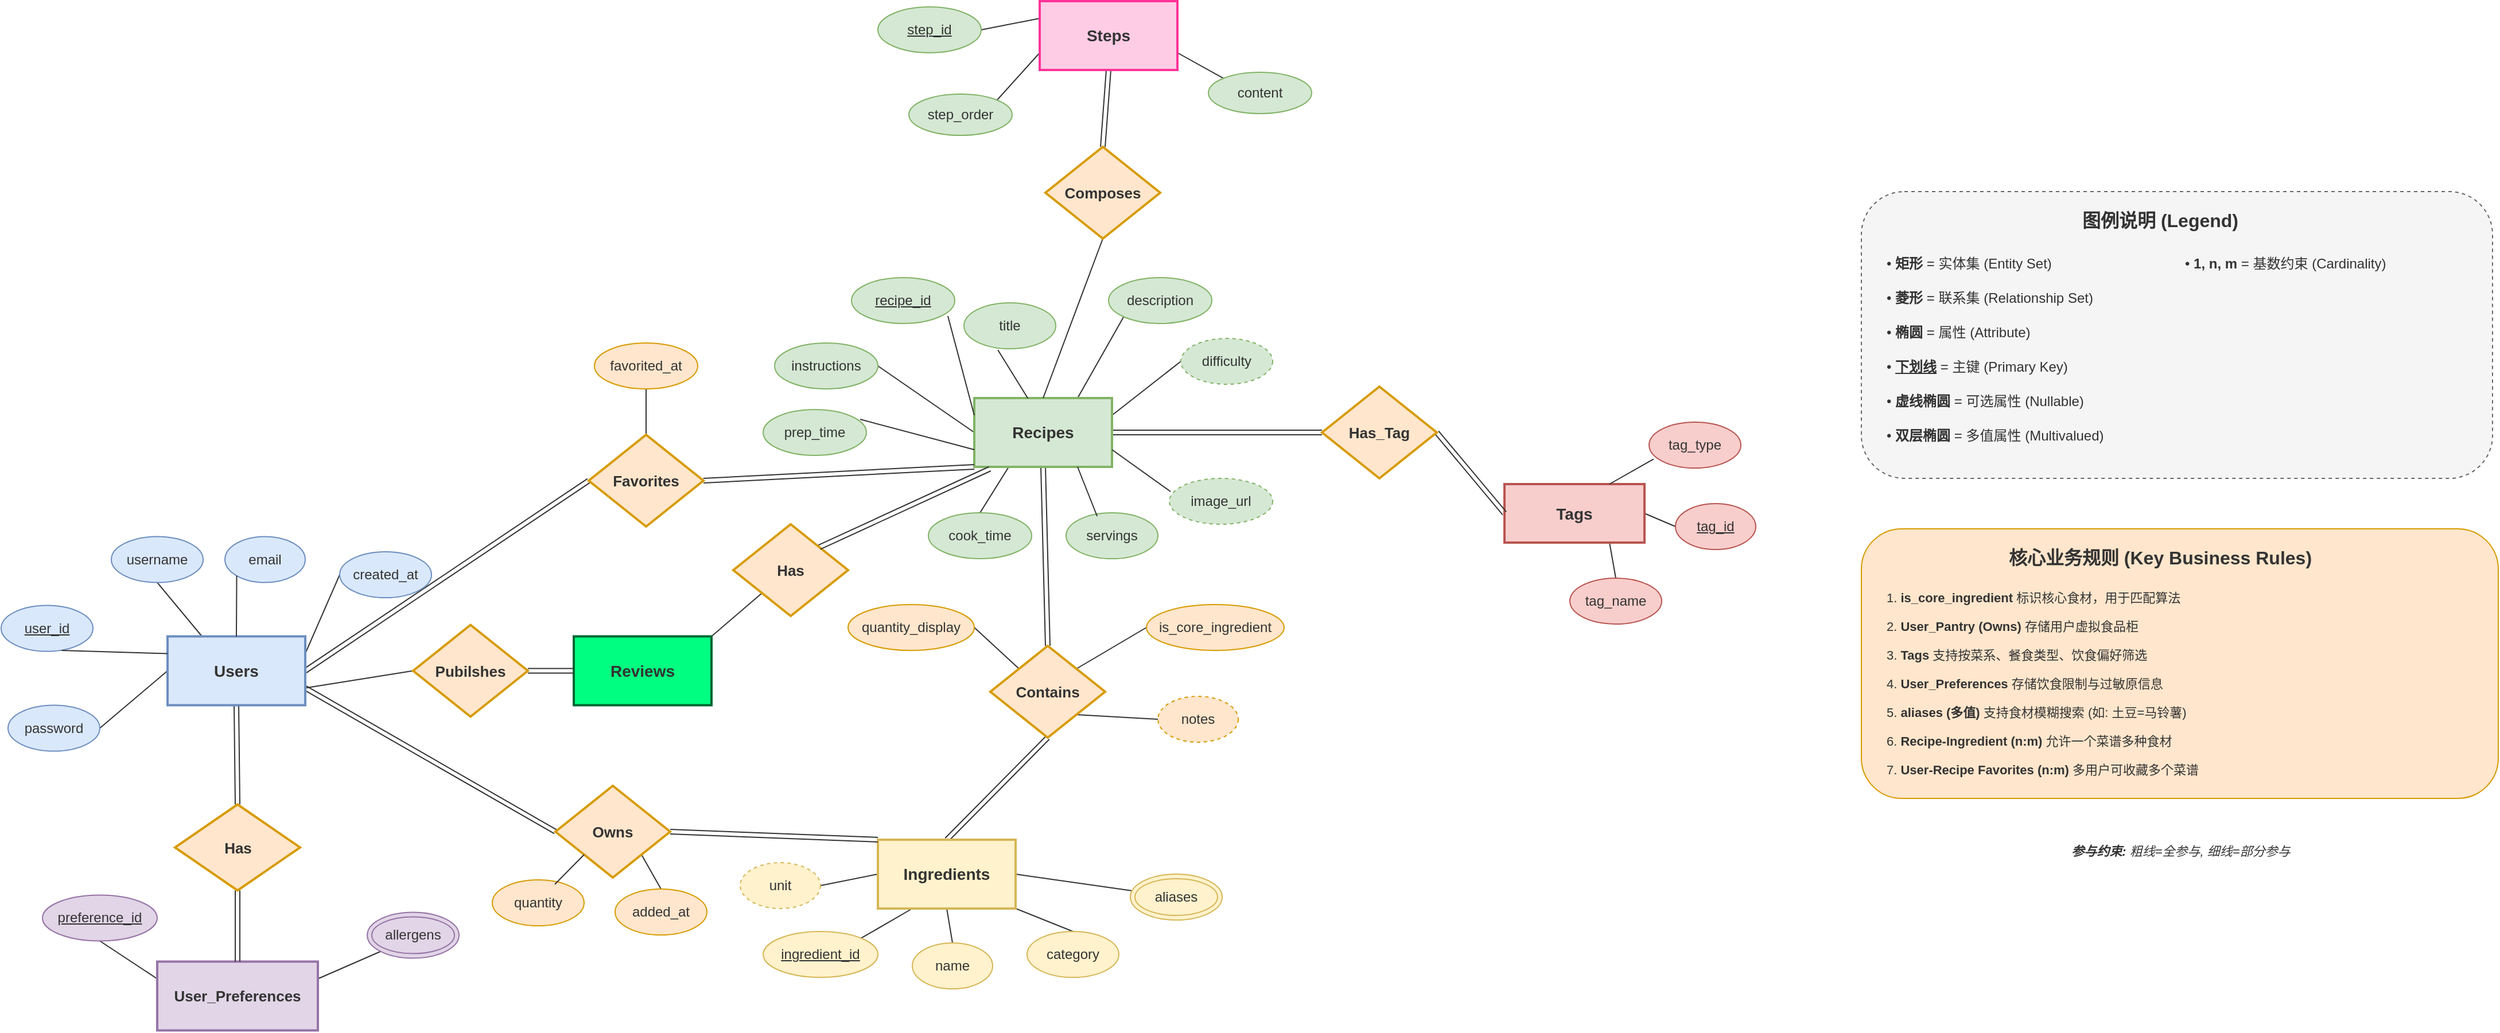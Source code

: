 <mxfile version="28.2.5">
  <diagram name="第 1 页" id="XgIQo4NafmfbC__hgtfv">
    <mxGraphModel dx="2186" dy="1498" grid="0" gridSize="10" guides="1" tooltips="1" connect="1" arrows="1" fold="1" page="0" pageScale="1" pageWidth="1169" pageHeight="827" background="#ffffff" math="0" shadow="0">
      <root>
        <mxCell id="0" />
        <mxCell id="1" parent="0" />
        <mxCell id="4LYANcPHWq9vuV5rM0Qy-9" style="rounded=0;orthogonalLoop=1;jettySize=auto;html=1;exitX=0.25;exitY=1;exitDx=0;exitDy=0;entryX=1;entryY=0;entryDx=0;entryDy=0;endArrow=none;endFill=0;strokeColor=#333333;" parent="1" source="4LYANcPHWq9vuV5rM0Qy-1" target="4LYANcPHWq9vuV5rM0Qy-2" edge="1">
          <mxGeometry relative="1" as="geometry" />
        </mxCell>
        <mxCell id="4LYANcPHWq9vuV5rM0Qy-10" style="rounded=0;orthogonalLoop=1;jettySize=auto;html=1;exitX=0;exitY=0.5;exitDx=0;exitDy=0;entryX=1;entryY=0.5;entryDx=0;entryDy=0;endArrow=none;endFill=0;strokeColor=#333333;" parent="1" source="4LYANcPHWq9vuV5rM0Qy-1" target="4LYANcPHWq9vuV5rM0Qy-6" edge="1">
          <mxGeometry relative="1" as="geometry" />
        </mxCell>
        <mxCell id="4LYANcPHWq9vuV5rM0Qy-11" style="rounded=0;orthogonalLoop=1;jettySize=auto;html=1;exitX=0.5;exitY=1;exitDx=0;exitDy=0;entryX=0.5;entryY=0;entryDx=0;entryDy=0;endArrow=none;endFill=0;strokeColor=#333333;" parent="1" source="4LYANcPHWq9vuV5rM0Qy-1" target="4LYANcPHWq9vuV5rM0Qy-3" edge="1">
          <mxGeometry relative="1" as="geometry" />
        </mxCell>
        <mxCell id="4LYANcPHWq9vuV5rM0Qy-12" style="rounded=0;orthogonalLoop=1;jettySize=auto;html=1;exitX=1;exitY=1;exitDx=0;exitDy=0;entryX=0.5;entryY=0;entryDx=0;entryDy=0;endArrow=none;endFill=0;strokeColor=#333333;" parent="1" source="4LYANcPHWq9vuV5rM0Qy-1" target="4LYANcPHWq9vuV5rM0Qy-4" edge="1">
          <mxGeometry relative="1" as="geometry" />
        </mxCell>
        <mxCell id="4LYANcPHWq9vuV5rM0Qy-13" style="rounded=0;orthogonalLoop=1;jettySize=auto;html=1;exitX=1;exitY=0.5;exitDx=0;exitDy=0;endArrow=none;endFill=0;strokeColor=#333333;" parent="1" source="4LYANcPHWq9vuV5rM0Qy-1" target="4LYANcPHWq9vuV5rM0Qy-5" edge="1">
          <mxGeometry relative="1" as="geometry" />
        </mxCell>
        <mxCell id="4LYANcPHWq9vuV5rM0Qy-44" style="rounded=0;orthogonalLoop=1;jettySize=auto;html=1;exitX=0.5;exitY=0;exitDx=0;exitDy=0;entryX=0.5;entryY=1;entryDx=0;entryDy=0;strokeColor=#333333;endArrow=none;endFill=0;shape=link;" parent="1" source="4LYANcPHWq9vuV5rM0Qy-1" target="4LYANcPHWq9vuV5rM0Qy-34" edge="1">
          <mxGeometry relative="1" as="geometry" />
        </mxCell>
        <mxCell id="4LYANcPHWq9vuV5rM0Qy-1" value="&lt;b&gt;Ingredients&lt;/b&gt;" style="rounded=0;whiteSpace=wrap;html=1;fillColor=#fff2cc;strokeColor=#d6b656;fontStyle=1;fontSize=14;strokeWidth=2;fontColor=#333333;" parent="1" vertex="1">
          <mxGeometry x="854" y="1071" width="120" height="60" as="geometry" />
        </mxCell>
        <mxCell id="4LYANcPHWq9vuV5rM0Qy-2" value="&lt;u&gt;ingredient_id&lt;/u&gt;" style="ellipse;whiteSpace=wrap;html=1;fillColor=#fff2cc;strokeColor=#d6b656;fontColor=#333333;" parent="1" vertex="1">
          <mxGeometry x="754" y="1151" width="100" height="40" as="geometry" />
        </mxCell>
        <mxCell id="4LYANcPHWq9vuV5rM0Qy-3" value="name" style="ellipse;whiteSpace=wrap;html=1;fillColor=#fff2cc;strokeColor=#d6b656;fontColor=#333333;" parent="1" vertex="1">
          <mxGeometry x="884" y="1161" width="70" height="40" as="geometry" />
        </mxCell>
        <mxCell id="4LYANcPHWq9vuV5rM0Qy-4" value="category" style="ellipse;whiteSpace=wrap;html=1;fillColor=#fff2cc;strokeColor=#d6b656;fontColor=#333333;" parent="1" vertex="1">
          <mxGeometry x="984" y="1151" width="80" height="40" as="geometry" />
        </mxCell>
        <mxCell id="4LYANcPHWq9vuV5rM0Qy-5" value="aliases" style="ellipse;whiteSpace=wrap;html=1;fillColor=#fff2cc;strokeColor=#d6b656;shape=doubleEllipse;fontColor=#333333;" parent="1" vertex="1">
          <mxGeometry x="1074" y="1101" width="80" height="40" as="geometry" />
        </mxCell>
        <mxCell id="4LYANcPHWq9vuV5rM0Qy-6" value="unit" style="ellipse;whiteSpace=wrap;html=1;fillColor=#fff2cc;strokeColor=#d6b656;dashed=1;fontColor=#333333;" parent="1" vertex="1">
          <mxGeometry x="734" y="1091" width="70" height="40" as="geometry" />
        </mxCell>
        <mxCell id="4LYANcPHWq9vuV5rM0Qy-26" style="rounded=0;orthogonalLoop=1;jettySize=auto;html=1;exitX=0.75;exitY=0;exitDx=0;exitDy=0;entryX=0;entryY=1;entryDx=0;entryDy=0;strokeColor=#333333;startArrow=none;startFill=0;endArrow=none;endFill=0;" parent="1" source="4LYANcPHWq9vuV5rM0Qy-14" target="4LYANcPHWq9vuV5rM0Qy-17" edge="1">
          <mxGeometry relative="1" as="geometry" />
        </mxCell>
        <mxCell id="4LYANcPHWq9vuV5rM0Qy-27" style="rounded=0;orthogonalLoop=1;jettySize=auto;html=1;exitX=1;exitY=0.25;exitDx=0;exitDy=0;entryX=0;entryY=0.5;entryDx=0;entryDy=0;strokeColor=#333333;startArrow=none;startFill=0;endArrow=none;endFill=0;" parent="1" source="4LYANcPHWq9vuV5rM0Qy-14" target="4LYANcPHWq9vuV5rM0Qy-23" edge="1">
          <mxGeometry relative="1" as="geometry" />
        </mxCell>
        <mxCell id="4LYANcPHWq9vuV5rM0Qy-30" style="rounded=0;orthogonalLoop=1;jettySize=auto;html=1;exitX=0.25;exitY=1;exitDx=0;exitDy=0;entryX=0.5;entryY=0;entryDx=0;entryDy=0;strokeColor=#333333;startArrow=none;startFill=0;endArrow=none;endFill=0;" parent="1" source="4LYANcPHWq9vuV5rM0Qy-14" target="4LYANcPHWq9vuV5rM0Qy-20" edge="1">
          <mxGeometry relative="1" as="geometry" />
        </mxCell>
        <mxCell id="4LYANcPHWq9vuV5rM0Qy-32" style="rounded=0;orthogonalLoop=1;jettySize=auto;html=1;exitX=0;exitY=0.5;exitDx=0;exitDy=0;entryX=1;entryY=0.5;entryDx=0;entryDy=0;strokeColor=#333333;startArrow=none;startFill=0;endArrow=none;endFill=0;" parent="1" source="4LYANcPHWq9vuV5rM0Qy-14" target="4LYANcPHWq9vuV5rM0Qy-18" edge="1">
          <mxGeometry relative="1" as="geometry" />
        </mxCell>
        <mxCell id="4LYANcPHWq9vuV5rM0Qy-43" style="rounded=0;orthogonalLoop=1;jettySize=auto;html=1;exitX=0.5;exitY=1;exitDx=0;exitDy=0;entryX=0.5;entryY=0;entryDx=0;entryDy=0;strokeColor=#333333;endArrow=none;endFill=0;shape=link;" parent="1" source="4LYANcPHWq9vuV5rM0Qy-14" target="4LYANcPHWq9vuV5rM0Qy-34" edge="1">
          <mxGeometry relative="1" as="geometry" />
        </mxCell>
        <mxCell id="4LYANcPHWq9vuV5rM0Qy-100" style="edgeStyle=orthogonalEdgeStyle;rounded=0;orthogonalLoop=1;jettySize=auto;html=1;exitX=1;exitY=0.5;exitDx=0;exitDy=0;shape=link;strokeColor=#333333;" parent="1" source="4LYANcPHWq9vuV5rM0Qy-14" target="4LYANcPHWq9vuV5rM0Qy-99" edge="1">
          <mxGeometry relative="1" as="geometry" />
        </mxCell>
        <mxCell id="4LYANcPHWq9vuV5rM0Qy-14" value="&lt;b&gt;Recipes&lt;/b&gt;" style="rounded=0;whiteSpace=wrap;html=1;fillColor=#d5e8d4;strokeColor=#82B366;fontStyle=1;fontSize=14;strokeWidth=2;fontColor=#333333;" parent="1" vertex="1">
          <mxGeometry x="938" y="686" width="120" height="60" as="geometry" />
        </mxCell>
        <mxCell id="4LYANcPHWq9vuV5rM0Qy-15" value="&lt;u&gt;recipe_id&lt;/u&gt;" style="ellipse;whiteSpace=wrap;html=1;fillColor=#d5e8d4;strokeColor=#82b366;fontColor=#333333;" parent="1" vertex="1">
          <mxGeometry x="831" y="581" width="90" height="40" as="geometry" />
        </mxCell>
        <mxCell id="4LYANcPHWq9vuV5rM0Qy-16" value="title" style="ellipse;whiteSpace=wrap;html=1;fillColor=#d5e8d4;strokeColor=#82b366;fontColor=#333333;" parent="1" vertex="1">
          <mxGeometry x="929" y="603" width="80" height="40" as="geometry" />
        </mxCell>
        <mxCell id="4LYANcPHWq9vuV5rM0Qy-17" value="description" style="ellipse;whiteSpace=wrap;html=1;fillColor=#d5e8d4;strokeColor=#82b366;fontColor=#333333;" parent="1" vertex="1">
          <mxGeometry x="1055" y="581" width="90" height="40" as="geometry" />
        </mxCell>
        <mxCell id="4LYANcPHWq9vuV5rM0Qy-18" value="instructions" style="ellipse;whiteSpace=wrap;html=1;fillColor=#d5e8d4;strokeColor=#82b366;fontColor=#333333;" parent="1" vertex="1">
          <mxGeometry x="764" y="638" width="90" height="40" as="geometry" />
        </mxCell>
        <mxCell id="4LYANcPHWq9vuV5rM0Qy-19" value="prep_time" style="ellipse;whiteSpace=wrap;html=1;fillColor=#d5e8d4;strokeColor=#82b366;fontColor=#333333;" parent="1" vertex="1">
          <mxGeometry x="754" y="696" width="90" height="40" as="geometry" />
        </mxCell>
        <mxCell id="4LYANcPHWq9vuV5rM0Qy-20" value="cook_time" style="ellipse;whiteSpace=wrap;html=1;fillColor=#d5e8d4;strokeColor=#82b366;fontColor=#333333;" parent="1" vertex="1">
          <mxGeometry x="898" y="786" width="90" height="40" as="geometry" />
        </mxCell>
        <mxCell id="4LYANcPHWq9vuV5rM0Qy-21" value="servings" style="ellipse;whiteSpace=wrap;html=1;fillColor=#d5e8d4;strokeColor=#82b366;fontColor=#333333;" parent="1" vertex="1">
          <mxGeometry x="1018" y="786" width="80" height="40" as="geometry" />
        </mxCell>
        <mxCell id="4LYANcPHWq9vuV5rM0Qy-22" value="image_url" style="ellipse;whiteSpace=wrap;html=1;fillColor=#d5e8d4;strokeColor=#82b366;dashed=1;fontColor=#333333;" parent="1" vertex="1">
          <mxGeometry x="1108" y="756" width="90" height="40" as="geometry" />
        </mxCell>
        <mxCell id="4LYANcPHWq9vuV5rM0Qy-23" value="difficulty" style="ellipse;whiteSpace=wrap;html=1;fillColor=#d5e8d4;strokeColor=#82b366;dashed=1;fontColor=#333333;" parent="1" vertex="1">
          <mxGeometry x="1118" y="634" width="80" height="40" as="geometry" />
        </mxCell>
        <mxCell id="4LYANcPHWq9vuV5rM0Qy-25" style="rounded=0;orthogonalLoop=1;jettySize=auto;html=1;exitX=0.389;exitY=0.004;exitDx=0;exitDy=0;entryX=0.369;entryY=1.025;entryDx=0;entryDy=0;entryPerimeter=0;strokeColor=#333333;startArrow=none;startFill=0;exitPerimeter=0;endArrow=none;endFill=0;" parent="1" source="4LYANcPHWq9vuV5rM0Qy-14" target="4LYANcPHWq9vuV5rM0Qy-16" edge="1">
          <mxGeometry relative="1" as="geometry" />
        </mxCell>
        <mxCell id="4LYANcPHWq9vuV5rM0Qy-28" style="rounded=0;orthogonalLoop=1;jettySize=auto;html=1;exitX=1;exitY=0.75;exitDx=0;exitDy=0;entryX=0.011;entryY=0.288;entryDx=0;entryDy=0;entryPerimeter=0;strokeColor=#333333;startArrow=none;startFill=0;endArrow=none;endFill=0;" parent="1" source="4LYANcPHWq9vuV5rM0Qy-14" target="4LYANcPHWq9vuV5rM0Qy-22" edge="1">
          <mxGeometry relative="1" as="geometry" />
        </mxCell>
        <mxCell id="4LYANcPHWq9vuV5rM0Qy-29" style="rounded=0;orthogonalLoop=1;jettySize=auto;html=1;exitX=0.75;exitY=1;exitDx=0;exitDy=0;entryX=0.338;entryY=0.075;entryDx=0;entryDy=0;entryPerimeter=0;strokeColor=#333333;startArrow=none;startFill=0;endArrow=none;endFill=0;" parent="1" source="4LYANcPHWq9vuV5rM0Qy-14" target="4LYANcPHWq9vuV5rM0Qy-21" edge="1">
          <mxGeometry relative="1" as="geometry" />
        </mxCell>
        <mxCell id="4LYANcPHWq9vuV5rM0Qy-31" style="rounded=0;orthogonalLoop=1;jettySize=auto;html=1;exitX=0;exitY=0.75;exitDx=0;exitDy=0;entryX=0.939;entryY=0.213;entryDx=0;entryDy=0;entryPerimeter=0;strokeColor=#333333;startArrow=none;startFill=0;endArrow=none;endFill=0;" parent="1" source="4LYANcPHWq9vuV5rM0Qy-14" target="4LYANcPHWq9vuV5rM0Qy-19" edge="1">
          <mxGeometry relative="1" as="geometry" />
        </mxCell>
        <mxCell id="4LYANcPHWq9vuV5rM0Qy-33" style="rounded=0;orthogonalLoop=1;jettySize=auto;html=1;exitX=0;exitY=0.25;exitDx=0;exitDy=0;entryX=0.933;entryY=0.838;entryDx=0;entryDy=0;entryPerimeter=0;strokeColor=#333333;startArrow=none;startFill=0;endArrow=none;endFill=0;" parent="1" source="4LYANcPHWq9vuV5rM0Qy-14" target="4LYANcPHWq9vuV5rM0Qy-15" edge="1">
          <mxGeometry relative="1" as="geometry" />
        </mxCell>
        <mxCell id="4LYANcPHWq9vuV5rM0Qy-40" style="rounded=0;orthogonalLoop=1;jettySize=auto;html=1;exitX=1;exitY=0;exitDx=0;exitDy=0;entryX=0;entryY=0.5;entryDx=0;entryDy=0;strokeColor=#333333;endArrow=none;endFill=0;" parent="1" source="4LYANcPHWq9vuV5rM0Qy-34" target="4LYANcPHWq9vuV5rM0Qy-36" edge="1">
          <mxGeometry relative="1" as="geometry" />
        </mxCell>
        <mxCell id="4LYANcPHWq9vuV5rM0Qy-41" style="rounded=0;orthogonalLoop=1;jettySize=auto;html=1;exitX=1;exitY=1;exitDx=0;exitDy=0;entryX=0;entryY=0.5;entryDx=0;entryDy=0;strokeColor=#333333;endArrow=none;endFill=0;" parent="1" source="4LYANcPHWq9vuV5rM0Qy-34" target="4LYANcPHWq9vuV5rM0Qy-37" edge="1">
          <mxGeometry relative="1" as="geometry" />
        </mxCell>
        <mxCell id="4LYANcPHWq9vuV5rM0Qy-42" style="rounded=0;orthogonalLoop=1;jettySize=auto;html=1;exitX=0;exitY=0;exitDx=0;exitDy=0;entryX=1;entryY=0.5;entryDx=0;entryDy=0;strokeColor=#333333;endArrow=none;endFill=0;" parent="1" source="4LYANcPHWq9vuV5rM0Qy-34" target="4LYANcPHWq9vuV5rM0Qy-35" edge="1">
          <mxGeometry relative="1" as="geometry" />
        </mxCell>
        <mxCell id="4LYANcPHWq9vuV5rM0Qy-34" value="&lt;b&gt;Contains&lt;/b&gt;" style="rhombus;whiteSpace=wrap;html=1;fillColor=#ffe6cc;strokeColor=#d79b00;fontStyle=1;fontSize=13;strokeWidth=2;fontColor=#333333;" parent="1" vertex="1">
          <mxGeometry x="952" y="902" width="100" height="80" as="geometry" />
        </mxCell>
        <mxCell id="4LYANcPHWq9vuV5rM0Qy-35" value="quantity_display" style="ellipse;whiteSpace=wrap;html=1;fillColor=#ffe6cc;strokeColor=#d79b00;fontColor=#333333;" parent="1" vertex="1">
          <mxGeometry x="828" y="866" width="110" height="40" as="geometry" />
        </mxCell>
        <mxCell id="4LYANcPHWq9vuV5rM0Qy-36" value="is_core_ingredient" style="ellipse;whiteSpace=wrap;html=1;fillColor=#ffe6cc;strokeColor=#d79b00;fontColor=#333333;" parent="1" vertex="1">
          <mxGeometry x="1088" y="866" width="120" height="40" as="geometry" />
        </mxCell>
        <mxCell id="4LYANcPHWq9vuV5rM0Qy-37" value="notes" style="ellipse;whiteSpace=wrap;html=1;fillColor=#ffe6cc;strokeColor=#d79b00;dashed=1;fontColor=#333333;" parent="1" vertex="1">
          <mxGeometry x="1098" y="946" width="70" height="40" as="geometry" />
        </mxCell>
        <mxCell id="4LYANcPHWq9vuV5rM0Qy-56" style="rounded=0;orthogonalLoop=1;jettySize=auto;html=1;exitX=0.25;exitY=0;exitDx=0;exitDy=0;entryX=0.5;entryY=1;entryDx=0;entryDy=0;strokeColor=#333333;endArrow=none;endFill=0;" parent="1" source="4LYANcPHWq9vuV5rM0Qy-46" target="4LYANcPHWq9vuV5rM0Qy-48" edge="1">
          <mxGeometry relative="1" as="geometry" />
        </mxCell>
        <mxCell id="4LYANcPHWq9vuV5rM0Qy-58" style="rounded=0;orthogonalLoop=1;jettySize=auto;html=1;exitX=1;exitY=0.25;exitDx=0;exitDy=0;entryX=0;entryY=0.5;entryDx=0;entryDy=0;strokeColor=#333333;endArrow=none;endFill=0;" parent="1" source="4LYANcPHWq9vuV5rM0Qy-46" target="4LYANcPHWq9vuV5rM0Qy-51" edge="1">
          <mxGeometry relative="1" as="geometry" />
        </mxCell>
        <mxCell id="4LYANcPHWq9vuV5rM0Qy-59" style="rounded=0;orthogonalLoop=1;jettySize=auto;html=1;exitX=0;exitY=0.5;exitDx=0;exitDy=0;entryX=1;entryY=0.5;entryDx=0;entryDy=0;strokeColor=#333333;endArrow=none;endFill=0;" parent="1" source="4LYANcPHWq9vuV5rM0Qy-46" target="4LYANcPHWq9vuV5rM0Qy-50" edge="1">
          <mxGeometry relative="1" as="geometry" />
        </mxCell>
        <mxCell id="4LYANcPHWq9vuV5rM0Qy-67" style="rounded=0;orthogonalLoop=1;jettySize=auto;html=1;exitX=0.5;exitY=1;exitDx=0;exitDy=0;entryX=0.5;entryY=0;entryDx=0;entryDy=0;shape=link;strokeColor=#333333;" parent="1" source="4LYANcPHWq9vuV5rM0Qy-46" target="4LYANcPHWq9vuV5rM0Qy-66" edge="1">
          <mxGeometry relative="1" as="geometry" />
        </mxCell>
        <mxCell id="4LYANcPHWq9vuV5rM0Qy-82" style="rounded=0;orthogonalLoop=1;jettySize=auto;html=1;exitX=1;exitY=0.75;exitDx=0;exitDy=0;entryX=0;entryY=0.5;entryDx=0;entryDy=0;shape=link;strokeColor=#333333;" parent="1" source="4LYANcPHWq9vuV5rM0Qy-46" target="4LYANcPHWq9vuV5rM0Qy-72" edge="1">
          <mxGeometry relative="1" as="geometry" />
        </mxCell>
        <mxCell id="4LYANcPHWq9vuV5rM0Qy-86" style="rounded=0;orthogonalLoop=1;jettySize=auto;html=1;exitX=1;exitY=0.5;exitDx=0;exitDy=0;entryX=0;entryY=0.5;entryDx=0;entryDy=0;shape=link;strokeColor=#333333;" parent="1" source="4LYANcPHWq9vuV5rM0Qy-46" target="4LYANcPHWq9vuV5rM0Qy-85" edge="1">
          <mxGeometry relative="1" as="geometry" />
        </mxCell>
        <mxCell id="Ztesn_iidaRLeLfR7DhW-21" style="rounded=0;orthogonalLoop=1;jettySize=auto;html=1;exitX=1;exitY=0.75;exitDx=0;exitDy=0;entryX=0;entryY=0.5;entryDx=0;entryDy=0;endArrow=none;endFill=0;strokeColor=#333333;" edge="1" parent="1" source="4LYANcPHWq9vuV5rM0Qy-46" target="Ztesn_iidaRLeLfR7DhW-19">
          <mxGeometry relative="1" as="geometry" />
        </mxCell>
        <mxCell id="4LYANcPHWq9vuV5rM0Qy-46" value="&lt;b&gt;Users&lt;/b&gt;" style="rounded=0;whiteSpace=wrap;html=1;fillColor=#dae8fc;strokeColor=#6c8ebf;fontStyle=1;fontSize=14;strokeWidth=2;fontColor=#333333;" parent="1" vertex="1">
          <mxGeometry x="235" y="893.75" width="120" height="60" as="geometry" />
        </mxCell>
        <mxCell id="4LYANcPHWq9vuV5rM0Qy-47" value="&lt;u&gt;user_id&lt;/u&gt;" style="ellipse;whiteSpace=wrap;html=1;fillColor=#dae8fc;strokeColor=#6c8ebf;fontColor=#333333;" parent="1" vertex="1">
          <mxGeometry x="90" y="866.75" width="80" height="40" as="geometry" />
        </mxCell>
        <mxCell id="4LYANcPHWq9vuV5rM0Qy-48" value="username" style="ellipse;whiteSpace=wrap;html=1;fillColor=#dae8fc;strokeColor=#6c8ebf;fontColor=#333333;" parent="1" vertex="1">
          <mxGeometry x="186" y="806.75" width="80" height="40" as="geometry" />
        </mxCell>
        <mxCell id="4LYANcPHWq9vuV5rM0Qy-49" value="email" style="ellipse;whiteSpace=wrap;html=1;fillColor=#dae8fc;strokeColor=#6c8ebf;fontColor=#333333;" parent="1" vertex="1">
          <mxGeometry x="285" y="806.75" width="70" height="40" as="geometry" />
        </mxCell>
        <mxCell id="4LYANcPHWq9vuV5rM0Qy-50" value="password" style="ellipse;whiteSpace=wrap;html=1;fillColor=#dae8fc;strokeColor=#6c8ebf;fontColor=#333333;" parent="1" vertex="1">
          <mxGeometry x="96" y="953.75" width="80" height="40" as="geometry" />
        </mxCell>
        <mxCell id="4LYANcPHWq9vuV5rM0Qy-51" value="created_at" style="ellipse;whiteSpace=wrap;html=1;fillColor=#dae8fc;strokeColor=#6c8ebf;fontColor=#333333;" parent="1" vertex="1">
          <mxGeometry x="385" y="820" width="80" height="40" as="geometry" />
        </mxCell>
        <mxCell id="4LYANcPHWq9vuV5rM0Qy-55" style="rounded=0;orthogonalLoop=1;jettySize=auto;html=1;exitX=0;exitY=0.25;exitDx=0;exitDy=0;entryX=0.659;entryY=0.982;entryDx=0;entryDy=0;entryPerimeter=0;strokeColor=#333333;endArrow=none;endFill=0;" parent="1" source="4LYANcPHWq9vuV5rM0Qy-46" target="4LYANcPHWq9vuV5rM0Qy-47" edge="1">
          <mxGeometry relative="1" as="geometry" />
        </mxCell>
        <mxCell id="4LYANcPHWq9vuV5rM0Qy-57" style="rounded=0;orthogonalLoop=1;jettySize=auto;html=1;exitX=0.5;exitY=0;exitDx=0;exitDy=0;entryX=0;entryY=1;entryDx=0;entryDy=0;strokeColor=#333333;endArrow=none;endFill=0;" parent="1" source="4LYANcPHWq9vuV5rM0Qy-46" target="4LYANcPHWq9vuV5rM0Qy-49" edge="1">
          <mxGeometry relative="1" as="geometry" />
        </mxCell>
        <mxCell id="4LYANcPHWq9vuV5rM0Qy-64" style="rounded=0;orthogonalLoop=1;jettySize=auto;html=1;exitX=0;exitY=0.25;exitDx=0;exitDy=0;entryX=0.5;entryY=1;entryDx=0;entryDy=0;strokeColor=#333333;endArrow=none;endFill=0;" parent="1" source="4LYANcPHWq9vuV5rM0Qy-60" target="4LYANcPHWq9vuV5rM0Qy-61" edge="1">
          <mxGeometry relative="1" as="geometry" />
        </mxCell>
        <mxCell id="4LYANcPHWq9vuV5rM0Qy-65" style="rounded=0;orthogonalLoop=1;jettySize=auto;html=1;exitX=1;exitY=0.25;exitDx=0;exitDy=0;entryX=0;entryY=1;entryDx=0;entryDy=0;strokeColor=#333333;endArrow=none;endFill=0;" parent="1" source="4LYANcPHWq9vuV5rM0Qy-60" target="4LYANcPHWq9vuV5rM0Qy-62" edge="1">
          <mxGeometry relative="1" as="geometry" />
        </mxCell>
        <mxCell id="4LYANcPHWq9vuV5rM0Qy-60" value="&lt;b&gt;User_Preferences&lt;/b&gt;" style="rounded=0;whiteSpace=wrap;html=1;fillColor=#e1d5e7;strokeColor=#9673A6;fontStyle=1;fontSize=13;strokeWidth=2;fontColor=#333333;" parent="1" vertex="1">
          <mxGeometry x="226" y="1177.25" width="140" height="60" as="geometry" />
        </mxCell>
        <mxCell id="4LYANcPHWq9vuV5rM0Qy-61" value="&lt;u&gt;preference_id&lt;/u&gt;" style="ellipse;whiteSpace=wrap;html=1;fillColor=#e1d5e7;strokeColor=#9673a6;fontColor=#333333;" parent="1" vertex="1">
          <mxGeometry x="126" y="1119.25" width="100" height="40" as="geometry" />
        </mxCell>
        <mxCell id="4LYANcPHWq9vuV5rM0Qy-62" value="allergens" style="ellipse;whiteSpace=wrap;html=1;fillColor=#e1d5e7;strokeColor=#9673a6;shape=doubleEllipse;fontColor=#333333;" parent="1" vertex="1">
          <mxGeometry x="409" y="1134.25" width="80" height="40" as="geometry" />
        </mxCell>
        <mxCell id="4LYANcPHWq9vuV5rM0Qy-69" style="rounded=0;orthogonalLoop=1;jettySize=auto;html=1;exitX=0.5;exitY=1;exitDx=0;exitDy=0;entryX=0.5;entryY=0;entryDx=0;entryDy=0;shape=link;strokeColor=#333333;" parent="1" source="4LYANcPHWq9vuV5rM0Qy-66" target="4LYANcPHWq9vuV5rM0Qy-60" edge="1">
          <mxGeometry relative="1" as="geometry" />
        </mxCell>
        <mxCell id="4LYANcPHWq9vuV5rM0Qy-66" value="&lt;b&gt;Has&lt;/b&gt;" style="rhombus;whiteSpace=wrap;html=1;fillColor=#ffe6cc;strokeColor=#d79b00;fontStyle=1;fontSize=13;strokeWidth=2;fontColor=#333333;" parent="1" vertex="1">
          <mxGeometry x="241.5" y="1040.25" width="109" height="75" as="geometry" />
        </mxCell>
        <mxCell id="4LYANcPHWq9vuV5rM0Qy-76" style="rounded=0;orthogonalLoop=1;jettySize=auto;html=1;exitX=1;exitY=0.5;exitDx=0;exitDy=0;entryX=0;entryY=0;entryDx=0;entryDy=0;shape=link;strokeColor=#333333;" parent="1" source="4LYANcPHWq9vuV5rM0Qy-72" target="4LYANcPHWq9vuV5rM0Qy-1" edge="1">
          <mxGeometry relative="1" as="geometry" />
        </mxCell>
        <mxCell id="4LYANcPHWq9vuV5rM0Qy-81" style="rounded=0;orthogonalLoop=1;jettySize=auto;html=1;exitX=1;exitY=1;exitDx=0;exitDy=0;entryX=0.5;entryY=0;entryDx=0;entryDy=0;endArrow=none;endFill=0;strokeColor=#333333;" parent="1" source="4LYANcPHWq9vuV5rM0Qy-72" target="4LYANcPHWq9vuV5rM0Qy-79" edge="1">
          <mxGeometry relative="1" as="geometry" />
        </mxCell>
        <mxCell id="4LYANcPHWq9vuV5rM0Qy-72" value="&lt;b&gt;Owns&lt;/b&gt;" style="rhombus;whiteSpace=wrap;html=1;fillColor=#ffe6cc;strokeColor=#d79b00;fontStyle=1;fontSize=13;strokeWidth=2;fontColor=#333333;" parent="1" vertex="1">
          <mxGeometry x="573" y="1024" width="100" height="80" as="geometry" />
        </mxCell>
        <mxCell id="4LYANcPHWq9vuV5rM0Qy-78" value="quantity" style="ellipse;whiteSpace=wrap;html=1;fillColor=#ffe6cc;strokeColor=#d79b00;fontColor=#333333;" parent="1" vertex="1">
          <mxGeometry x="518" y="1106" width="80" height="40" as="geometry" />
        </mxCell>
        <mxCell id="4LYANcPHWq9vuV5rM0Qy-79" value="added_at" style="ellipse;whiteSpace=wrap;html=1;fillColor=#ffe6cc;strokeColor=#d79b00;fontColor=#333333;" parent="1" vertex="1">
          <mxGeometry x="625" y="1114" width="80" height="40" as="geometry" />
        </mxCell>
        <mxCell id="4LYANcPHWq9vuV5rM0Qy-80" style="rounded=0;orthogonalLoop=1;jettySize=auto;html=1;exitX=0;exitY=1;exitDx=0;exitDy=0;entryX=0.681;entryY=0.096;entryDx=0;entryDy=0;entryPerimeter=0;endArrow=none;endFill=0;strokeColor=#333333;" parent="1" source="4LYANcPHWq9vuV5rM0Qy-72" target="4LYANcPHWq9vuV5rM0Qy-78" edge="1">
          <mxGeometry relative="1" as="geometry" />
        </mxCell>
        <mxCell id="4LYANcPHWq9vuV5rM0Qy-87" style="rounded=0;orthogonalLoop=1;jettySize=auto;html=1;exitX=1;exitY=0.5;exitDx=0;exitDy=0;entryX=0;entryY=1;entryDx=0;entryDy=0;shape=link;strokeColor=#333333;" parent="1" source="4LYANcPHWq9vuV5rM0Qy-85" target="4LYANcPHWq9vuV5rM0Qy-14" edge="1">
          <mxGeometry relative="1" as="geometry" />
        </mxCell>
        <mxCell id="4LYANcPHWq9vuV5rM0Qy-89" style="rounded=0;orthogonalLoop=1;jettySize=auto;html=1;exitX=0.5;exitY=0;exitDx=0;exitDy=0;entryX=0.5;entryY=1;entryDx=0;entryDy=0;endArrow=none;endFill=0;strokeColor=#333333;" parent="1" source="4LYANcPHWq9vuV5rM0Qy-85" target="4LYANcPHWq9vuV5rM0Qy-88" edge="1">
          <mxGeometry relative="1" as="geometry" />
        </mxCell>
        <mxCell id="4LYANcPHWq9vuV5rM0Qy-85" value="&lt;b&gt;Favorites&lt;/b&gt;" style="rhombus;whiteSpace=wrap;html=1;fillColor=#ffe6cc;strokeColor=#d79b00;fontStyle=1;fontSize=13;strokeWidth=2;fontColor=#333333;" parent="1" vertex="1">
          <mxGeometry x="602" y="718" width="100" height="80" as="geometry" />
        </mxCell>
        <mxCell id="4LYANcPHWq9vuV5rM0Qy-88" value="favorited_at" style="ellipse;whiteSpace=wrap;html=1;fillColor=#ffe6cc;strokeColor=#d79b00;fontColor=#333333;" parent="1" vertex="1">
          <mxGeometry x="607" y="638" width="90" height="40" as="geometry" />
        </mxCell>
        <mxCell id="4LYANcPHWq9vuV5rM0Qy-97" style="rounded=0;orthogonalLoop=1;jettySize=auto;html=1;exitX=1;exitY=0.5;exitDx=0;exitDy=0;entryX=0;entryY=0.5;entryDx=0;entryDy=0;strokeColor=#333333;endArrow=none;endFill=0;" parent="1" source="4LYANcPHWq9vuV5rM0Qy-90" target="4LYANcPHWq9vuV5rM0Qy-91" edge="1">
          <mxGeometry relative="1" as="geometry" />
        </mxCell>
        <mxCell id="4LYANcPHWq9vuV5rM0Qy-98" style="rounded=0;orthogonalLoop=1;jettySize=auto;html=1;exitX=0.75;exitY=1;exitDx=0;exitDy=0;entryX=0.5;entryY=0;entryDx=0;entryDy=0;strokeColor=#333333;endArrow=none;endFill=0;" parent="1" source="4LYANcPHWq9vuV5rM0Qy-90" target="4LYANcPHWq9vuV5rM0Qy-92" edge="1">
          <mxGeometry relative="1" as="geometry" />
        </mxCell>
        <mxCell id="4LYANcPHWq9vuV5rM0Qy-90" value="&lt;b&gt;Tags&lt;/b&gt;" style="rounded=0;whiteSpace=wrap;html=1;fillColor=#f8cecc;strokeColor=#b85450;fontStyle=1;fontSize=14;strokeWidth=2;fontColor=#333333;" parent="1" vertex="1">
          <mxGeometry x="1400" y="761" width="122" height="51" as="geometry" />
        </mxCell>
        <mxCell id="4LYANcPHWq9vuV5rM0Qy-91" value="&lt;u&gt;tag_id&lt;/u&gt;" style="ellipse;whiteSpace=wrap;html=1;fillColor=#f8cecc;strokeColor=#b85450;fontColor=#333333;" parent="1" vertex="1">
          <mxGeometry x="1549" y="778" width="70" height="40" as="geometry" />
        </mxCell>
        <mxCell id="4LYANcPHWq9vuV5rM0Qy-92" value="tag_name" style="ellipse;whiteSpace=wrap;html=1;fillColor=#f8cecc;strokeColor=#b85450;fontColor=#333333;" parent="1" vertex="1">
          <mxGeometry x="1457" y="843" width="80" height="40" as="geometry" />
        </mxCell>
        <mxCell id="4LYANcPHWq9vuV5rM0Qy-93" value="tag_type" style="ellipse;whiteSpace=wrap;html=1;fillColor=#f8cecc;strokeColor=#b85450;fontColor=#333333;" parent="1" vertex="1">
          <mxGeometry x="1526" y="707" width="80" height="40" as="geometry" />
        </mxCell>
        <mxCell id="4LYANcPHWq9vuV5rM0Qy-96" style="rounded=0;orthogonalLoop=1;jettySize=auto;html=1;exitX=0.75;exitY=0;exitDx=0;exitDy=0;entryX=0.049;entryY=0.804;entryDx=0;entryDy=0;entryPerimeter=0;strokeColor=#333333;endArrow=none;endFill=0;" parent="1" source="4LYANcPHWq9vuV5rM0Qy-90" target="4LYANcPHWq9vuV5rM0Qy-93" edge="1">
          <mxGeometry relative="1" as="geometry" />
        </mxCell>
        <mxCell id="4LYANcPHWq9vuV5rM0Qy-103" style="rounded=0;orthogonalLoop=1;jettySize=auto;html=1;exitX=1;exitY=0.5;exitDx=0;exitDy=0;entryX=0;entryY=0.5;entryDx=0;entryDy=0;shape=link;strokeColor=#333333;" parent="1" source="4LYANcPHWq9vuV5rM0Qy-99" target="4LYANcPHWq9vuV5rM0Qy-90" edge="1">
          <mxGeometry relative="1" as="geometry" />
        </mxCell>
        <mxCell id="4LYANcPHWq9vuV5rM0Qy-99" value="&lt;b&gt;Has_Tag&lt;/b&gt;" style="rhombus;whiteSpace=wrap;html=1;fillColor=#ffe6cc;strokeColor=#d79b00;fontStyle=1;fontSize=13;strokeWidth=2;fontColor=#333333;" parent="1" vertex="1">
          <mxGeometry x="1241" y="676" width="100" height="80" as="geometry" />
        </mxCell>
        <mxCell id="4LYANcPHWq9vuV5rM0Qy-104" value="" style="rounded=1;whiteSpace=wrap;html=1;fillColor=#f5f5f5;strokeColor=#666666;fontColor=#333333;dashed=1;align=left;verticalAlign=top;" parent="1" vertex="1">
          <mxGeometry x="1711" y="506" width="550" height="250" as="geometry" />
        </mxCell>
        <mxCell id="4LYANcPHWq9vuV5rM0Qy-105" value="&lt;b&gt;&lt;font style=&quot;font-size: 16px;&quot;&gt;图例说明 (Legend)&lt;/font&gt;&lt;/b&gt;" style="text;html=1;align=center;verticalAlign=middle;resizable=0;points=[];autosize=1;fontColor=#333333;" parent="1" vertex="1">
          <mxGeometry x="1881" y="516" width="180" height="30" as="geometry" />
        </mxCell>
        <mxCell id="4LYANcPHWq9vuV5rM0Qy-106" value="• &lt;b&gt;矩形&lt;/b&gt; = 实体集 (Entity Set)" style="text;html=1;align=left;verticalAlign=middle;resizable=0;points=[];autosize=1;fontSize=12;fontColor=#333333;" parent="1" vertex="1">
          <mxGeometry x="1731" y="556" width="220" height="25" as="geometry" />
        </mxCell>
        <mxCell id="4LYANcPHWq9vuV5rM0Qy-107" value="• &lt;b&gt;菱形&lt;/b&gt; = 联系集 (Relationship Set)" style="text;html=1;align=left;verticalAlign=middle;resizable=0;points=[];autosize=1;fontSize=12;fontColor=#333333;" parent="1" vertex="1">
          <mxGeometry x="1731" y="586" width="260" height="25" as="geometry" />
        </mxCell>
        <mxCell id="4LYANcPHWq9vuV5rM0Qy-108" value="• &lt;b&gt;椭圆&lt;/b&gt; = 属性 (Attribute)" style="text;html=1;align=left;verticalAlign=middle;resizable=0;points=[];autosize=1;fontSize=12;fontColor=#333333;" parent="1" vertex="1">
          <mxGeometry x="1731" y="616" width="210" height="25" as="geometry" />
        </mxCell>
        <mxCell id="4LYANcPHWq9vuV5rM0Qy-109" value="• &lt;b&gt;&lt;u&gt;下划线&lt;/u&gt;&lt;/b&gt; = 主键 (Primary Key)" style="text;html=1;align=left;verticalAlign=middle;resizable=0;points=[];autosize=1;fontSize=12;fontColor=#333333;" parent="1" vertex="1">
          <mxGeometry x="1731" y="646" width="240" height="25" as="geometry" />
        </mxCell>
        <mxCell id="4LYANcPHWq9vuV5rM0Qy-110" value="• &lt;b&gt;虚线椭圆&lt;/b&gt; = 可选属性 (Nullable)" style="text;html=1;align=left;verticalAlign=middle;resizable=0;points=[];autosize=1;fontSize=12;fontColor=#333333;" parent="1" vertex="1">
          <mxGeometry x="1731" y="676" width="260" height="25" as="geometry" />
        </mxCell>
        <mxCell id="4LYANcPHWq9vuV5rM0Qy-111" value="• &lt;b&gt;双层椭圆&lt;/b&gt; = 多值属性 (Multivalued)" style="text;html=1;align=left;verticalAlign=middle;resizable=0;points=[];autosize=1;fontSize=12;fontColor=#333333;" parent="1" vertex="1">
          <mxGeometry x="1731" y="706" width="280" height="25" as="geometry" />
        </mxCell>
        <mxCell id="4LYANcPHWq9vuV5rM0Qy-112" value="• &lt;b&gt;1, n, m&lt;/b&gt; = 基数约束 (Cardinality)" style="text;html=1;align=left;verticalAlign=middle;resizable=0;points=[];autosize=1;fontSize=12;fontColor=#333333;" parent="1" vertex="1">
          <mxGeometry x="1991" y="556" width="250" height="25" as="geometry" />
        </mxCell>
        <mxCell id="4LYANcPHWq9vuV5rM0Qy-113" value="" style="rounded=1;whiteSpace=wrap;html=1;fillColor=#ffe6cc;strokeColor=#d79b00;align=left;verticalAlign=top;fontColor=#333333;" parent="1" vertex="1">
          <mxGeometry x="1711" y="800" width="555" height="235" as="geometry" />
        </mxCell>
        <mxCell id="4LYANcPHWq9vuV5rM0Qy-114" value="&lt;b&gt;&lt;font style=&quot;font-size: 16px;&quot;&gt;核心业务规则 (Key Business Rules)&lt;/font&gt;&lt;/b&gt;" style="text;html=1;align=center;verticalAlign=middle;resizable=0;points=[];autosize=1;fontColor=#333333;" parent="1" vertex="1">
          <mxGeometry x="1821" y="810" width="300" height="30" as="geometry" />
        </mxCell>
        <mxCell id="4LYANcPHWq9vuV5rM0Qy-115" value="1. &lt;b&gt;is_core_ingredient&lt;/b&gt; 标识核心食材，用于匹配算法" style="text;html=1;align=left;verticalAlign=middle;resizable=0;points=[];autosize=1;fontSize=11;fontColor=#333333;" parent="1" vertex="1">
          <mxGeometry x="1731" y="850" width="350" height="20" as="geometry" />
        </mxCell>
        <mxCell id="4LYANcPHWq9vuV5rM0Qy-116" value="2. &lt;b&gt;User_Pantry (Owns)&lt;/b&gt; 存储用户虚拟食品柜" style="text;html=1;align=left;verticalAlign=middle;resizable=0;points=[];autosize=1;fontSize=11;fontColor=#333333;" parent="1" vertex="1">
          <mxGeometry x="1731" y="875" width="340" height="20" as="geometry" />
        </mxCell>
        <mxCell id="4LYANcPHWq9vuV5rM0Qy-117" value="3. &lt;b&gt;Tags&lt;/b&gt; 支持按菜系、餐食类型、饮食偏好筛选" style="text;html=1;align=left;verticalAlign=middle;resizable=0;points=[];autosize=1;fontSize=11;fontColor=#333333;" parent="1" vertex="1">
          <mxGeometry x="1731" y="900" width="360" height="20" as="geometry" />
        </mxCell>
        <mxCell id="4LYANcPHWq9vuV5rM0Qy-118" value="4. &lt;b&gt;User_Preferences&lt;/b&gt; 存储饮食限制与过敏原信息" style="text;html=1;align=left;verticalAlign=middle;resizable=0;points=[];autosize=1;fontSize=11;fontColor=#333333;" parent="1" vertex="1">
          <mxGeometry x="1731" y="925" width="380" height="20" as="geometry" />
        </mxCell>
        <mxCell id="4LYANcPHWq9vuV5rM0Qy-119" value="5. &lt;b&gt;aliases (多值)&lt;/b&gt; 支持食材模糊搜索 (如: 土豆=马铃薯)" style="text;html=1;align=left;verticalAlign=middle;resizable=0;points=[];autosize=1;fontSize=11;fontColor=#333333;" parent="1" vertex="1">
          <mxGeometry x="1731" y="950" width="420" height="20" as="geometry" />
        </mxCell>
        <mxCell id="4LYANcPHWq9vuV5rM0Qy-120" value="6. &lt;b&gt;Recipe-Ingredient (n:m)&lt;/b&gt; 允许一个菜谱多种食材" style="text;html=1;align=left;verticalAlign=middle;resizable=0;points=[];autosize=1;fontSize=11;fontColor=#333333;" parent="1" vertex="1">
          <mxGeometry x="1731" y="975" width="400" height="20" as="geometry" />
        </mxCell>
        <mxCell id="4LYANcPHWq9vuV5rM0Qy-121" value="7. &lt;b&gt;User-Recipe Favorites (n:m)&lt;/b&gt; 多用户可收藏多个菜谱" style="text;html=1;align=left;verticalAlign=middle;resizable=0;points=[];autosize=1;fontSize=11;fontColor=#333333;" parent="1" vertex="1">
          <mxGeometry x="1731" y="1000" width="420" height="20" as="geometry" />
        </mxCell>
        <mxCell id="4LYANcPHWq9vuV5rM0Qy-122" value="&lt;b&gt;参与约束:&lt;/b&gt; 粗线=全参与, 细线=部分参与" style="text;html=1;align=center;verticalAlign=middle;resizable=0;points=[];autosize=1;fontSize=11;fontColor=#333333;fontStyle=2;" parent="1" vertex="1">
          <mxGeometry x="1828.5" y="1071" width="320" height="20" as="geometry" />
        </mxCell>
        <mxCell id="Ztesn_iidaRLeLfR7DhW-6" style="rounded=0;orthogonalLoop=1;jettySize=auto;html=1;exitX=0.5;exitY=1;exitDx=0;exitDy=0;entryX=0.5;entryY=0;entryDx=0;entryDy=0;shape=link;strokeColor=#333333;" edge="1" parent="1" source="Ztesn_iidaRLeLfR7DhW-2" target="Ztesn_iidaRLeLfR7DhW-5">
          <mxGeometry relative="1" as="geometry" />
        </mxCell>
        <mxCell id="Ztesn_iidaRLeLfR7DhW-12" style="rounded=0;orthogonalLoop=1;jettySize=auto;html=1;exitX=0;exitY=0.25;exitDx=0;exitDy=0;entryX=1;entryY=0.5;entryDx=0;entryDy=0;strokeColor=#333333;endArrow=none;endFill=0;" edge="1" parent="1" source="Ztesn_iidaRLeLfR7DhW-2" target="Ztesn_iidaRLeLfR7DhW-3">
          <mxGeometry relative="1" as="geometry" />
        </mxCell>
        <mxCell id="Ztesn_iidaRLeLfR7DhW-15" style="rounded=0;orthogonalLoop=1;jettySize=auto;html=1;exitX=0;exitY=0.75;exitDx=0;exitDy=0;entryX=1;entryY=0;entryDx=0;entryDy=0;strokeColor=#333333;endArrow=none;endFill=0;" edge="1" parent="1" source="Ztesn_iidaRLeLfR7DhW-2" target="Ztesn_iidaRLeLfR7DhW-4">
          <mxGeometry relative="1" as="geometry" />
        </mxCell>
        <mxCell id="Ztesn_iidaRLeLfR7DhW-16" style="rounded=0;orthogonalLoop=1;jettySize=auto;html=1;exitX=1;exitY=0.75;exitDx=0;exitDy=0;entryX=0;entryY=0;entryDx=0;entryDy=0;strokeColor=#333333;endArrow=none;endFill=0;" edge="1" parent="1" source="Ztesn_iidaRLeLfR7DhW-2" target="Ztesn_iidaRLeLfR7DhW-9">
          <mxGeometry relative="1" as="geometry" />
        </mxCell>
        <mxCell id="Ztesn_iidaRLeLfR7DhW-2" value="&lt;b&gt;&lt;font style=&quot;color: rgb(51, 51, 51);&quot;&gt;Steps&lt;/font&gt;&lt;/b&gt;" style="rounded=0;whiteSpace=wrap;html=1;fillColor=#FFCCE6;strokeColor=#FF3399;fontStyle=1;fontSize=14;strokeWidth=2;fontColor=#333333;" vertex="1" parent="1">
          <mxGeometry x="995" y="340" width="120" height="60" as="geometry" />
        </mxCell>
        <mxCell id="Ztesn_iidaRLeLfR7DhW-3" value="&lt;font style=&quot;color: rgb(51, 51, 51);&quot;&gt;&lt;u&gt;step&lt;/u&gt;&lt;u style=&quot;background-color: transparent;&quot;&gt;_id&lt;/u&gt;&lt;/font&gt;" style="ellipse;whiteSpace=wrap;html=1;fillColor=light-dark(#d5e8d4, #ffcce6);strokeColor=light-dark(#82b366, #ff3399);fontColor=#333333;" vertex="1" parent="1">
          <mxGeometry x="854" y="345" width="90" height="40" as="geometry" />
        </mxCell>
        <mxCell id="Ztesn_iidaRLeLfR7DhW-4" value="&lt;font color=&quot;#333333&quot;&gt;step_order&lt;/font&gt;" style="ellipse;whiteSpace=wrap;html=1;fillColor=light-dark(#d5e8d4, #ffcce6);strokeColor=light-dark(#82b366, #ff3399);fontColor=#333333;" vertex="1" parent="1">
          <mxGeometry x="881" y="421" width="90" height="36" as="geometry" />
        </mxCell>
        <mxCell id="Ztesn_iidaRLeLfR7DhW-7" style="rounded=0;orthogonalLoop=1;jettySize=auto;html=1;exitX=0.5;exitY=1;exitDx=0;exitDy=0;entryX=0.5;entryY=0;entryDx=0;entryDy=0;strokeColor=#333333;endArrow=none;endFill=0;" edge="1" parent="1" source="Ztesn_iidaRLeLfR7DhW-5" target="4LYANcPHWq9vuV5rM0Qy-14">
          <mxGeometry relative="1" as="geometry" />
        </mxCell>
        <mxCell id="Ztesn_iidaRLeLfR7DhW-5" value="&lt;b&gt;&lt;font style=&quot;color: rgb(51, 51, 51);&quot;&gt;Composes&lt;/font&gt;&lt;/b&gt;" style="rhombus;whiteSpace=wrap;html=1;fillColor=#ffe6cc;strokeColor=#d79b00;fontStyle=1;fontSize=13;strokeWidth=2;fontColor=#333333;" vertex="1" parent="1">
          <mxGeometry x="1000" y="467" width="100" height="80" as="geometry" />
        </mxCell>
        <mxCell id="Ztesn_iidaRLeLfR7DhW-9" value="&lt;font color=&quot;#333333&quot;&gt;content&lt;/font&gt;" style="ellipse;whiteSpace=wrap;html=1;fillColor=light-dark(#d5e8d4, #ffcce6);strokeColor=light-dark(#82b366, #ff3399);fontColor=#333333;" vertex="1" parent="1">
          <mxGeometry x="1142" y="402" width="90" height="36" as="geometry" />
        </mxCell>
        <mxCell id="Ztesn_iidaRLeLfR7DhW-23" style="rounded=0;orthogonalLoop=1;jettySize=auto;html=1;exitX=1;exitY=0;exitDx=0;exitDy=0;entryX=0;entryY=1;entryDx=0;entryDy=0;endArrow=none;endFill=0;strokeColor=#333333;" edge="1" parent="1" source="Ztesn_iidaRLeLfR7DhW-17" target="Ztesn_iidaRLeLfR7DhW-20">
          <mxGeometry relative="1" as="geometry" />
        </mxCell>
        <mxCell id="Ztesn_iidaRLeLfR7DhW-17" value="&lt;b&gt;&lt;font style=&quot;color: rgb(51, 51, 51);&quot;&gt;Reviews&lt;/font&gt;&lt;/b&gt;" style="rounded=0;whiteSpace=wrap;html=1;fillColor=#00FF80;strokeColor=#006633;fontStyle=1;fontSize=14;strokeWidth=2;fontColor=#333333;" vertex="1" parent="1">
          <mxGeometry x="589" y="893.75" width="120" height="60" as="geometry" />
        </mxCell>
        <mxCell id="Ztesn_iidaRLeLfR7DhW-22" style="edgeStyle=orthogonalEdgeStyle;rounded=0;orthogonalLoop=1;jettySize=auto;html=1;exitX=1;exitY=0.5;exitDx=0;exitDy=0;entryX=0;entryY=0.5;entryDx=0;entryDy=0;shape=link;strokeColor=#333333;" edge="1" parent="1" source="Ztesn_iidaRLeLfR7DhW-19" target="Ztesn_iidaRLeLfR7DhW-17">
          <mxGeometry relative="1" as="geometry" />
        </mxCell>
        <mxCell id="Ztesn_iidaRLeLfR7DhW-19" value="&lt;b&gt;&lt;font style=&quot;color: rgb(51, 51, 51);&quot;&gt;Pubilshes&lt;/font&gt;&lt;/b&gt;" style="rhombus;whiteSpace=wrap;html=1;fillColor=#ffe6cc;strokeColor=#d79b00;fontStyle=1;fontSize=13;strokeWidth=2;fontColor=#333333;" vertex="1" parent="1">
          <mxGeometry x="449" y="883.75" width="100" height="80" as="geometry" />
        </mxCell>
        <mxCell id="Ztesn_iidaRLeLfR7DhW-20" value="&lt;b&gt;&lt;font style=&quot;color: rgb(51, 51, 51);&quot;&gt;Has&lt;/font&gt;&lt;/b&gt;" style="rhombus;whiteSpace=wrap;html=1;fillColor=#ffe6cc;strokeColor=#d79b00;fontStyle=1;fontSize=13;strokeWidth=2;fontColor=#333333;" vertex="1" parent="1">
          <mxGeometry x="728" y="796" width="100" height="80" as="geometry" />
        </mxCell>
        <mxCell id="Ztesn_iidaRLeLfR7DhW-24" style="rounded=0;orthogonalLoop=1;jettySize=auto;html=1;exitX=1;exitY=0;exitDx=0;exitDy=0;entryX=0.113;entryY=1.028;entryDx=0;entryDy=0;entryPerimeter=0;endArrow=async;endFill=1;shape=link;strokeColor=#333333;" edge="1" parent="1" source="Ztesn_iidaRLeLfR7DhW-20" target="4LYANcPHWq9vuV5rM0Qy-14">
          <mxGeometry relative="1" as="geometry" />
        </mxCell>
      </root>
    </mxGraphModel>
  </diagram>
</mxfile>
